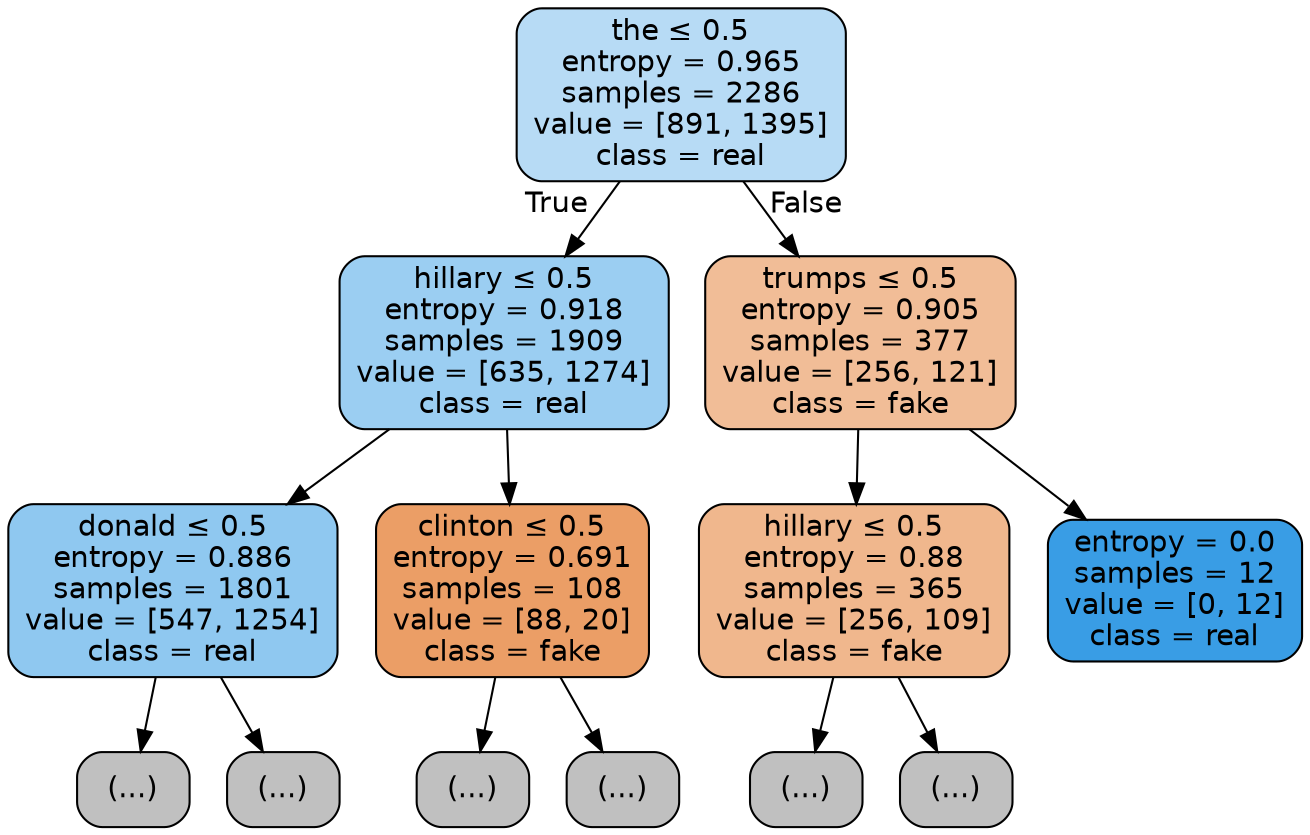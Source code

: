 digraph Tree {
node [shape=box, style="filled, rounded", color="black", fontname=helvetica] ;
edge [fontname=helvetica] ;
0 [label=<the &le; 0.5<br/>entropy = 0.965<br/>samples = 2286<br/>value = [891, 1395]<br/>class = real>, fillcolor="#399de55c"] ;
1 [label=<hillary &le; 0.5<br/>entropy = 0.918<br/>samples = 1909<br/>value = [635, 1274]<br/>class = real>, fillcolor="#399de580"] ;
0 -> 1 [labeldistance=2.5, labelangle=45, headlabel="True"] ;
2 [label=<donald &le; 0.5<br/>entropy = 0.886<br/>samples = 1801<br/>value = [547, 1254]<br/>class = real>, fillcolor="#399de590"] ;
1 -> 2 ;
3 [label="(...)", fillcolor="#C0C0C0"] ;
2 -> 3 ;
456 [label="(...)", fillcolor="#C0C0C0"] ;
2 -> 456 ;
599 [label=<clinton &le; 0.5<br/>entropy = 0.691<br/>samples = 108<br/>value = [88, 20]<br/>class = fake>, fillcolor="#e58139c5"] ;
1 -> 599 ;
600 [label="(...)", fillcolor="#C0C0C0"] ;
599 -> 600 ;
603 [label="(...)", fillcolor="#C0C0C0"] ;
599 -> 603 ;
632 [label=<trumps &le; 0.5<br/>entropy = 0.905<br/>samples = 377<br/>value = [256, 121]<br/>class = fake>, fillcolor="#e5813986"] ;
0 -> 632 [labeldistance=2.5, labelangle=-45, headlabel="False"] ;
633 [label=<hillary &le; 0.5<br/>entropy = 0.88<br/>samples = 365<br/>value = [256, 109]<br/>class = fake>, fillcolor="#e5813992"] ;
632 -> 633 ;
634 [label="(...)", fillcolor="#C0C0C0"] ;
633 -> 634 ;
807 [label="(...)", fillcolor="#C0C0C0"] ;
633 -> 807 ;
808 [label=<entropy = 0.0<br/>samples = 12<br/>value = [0, 12]<br/>class = real>, fillcolor="#399de5ff"] ;
632 -> 808 ;
}